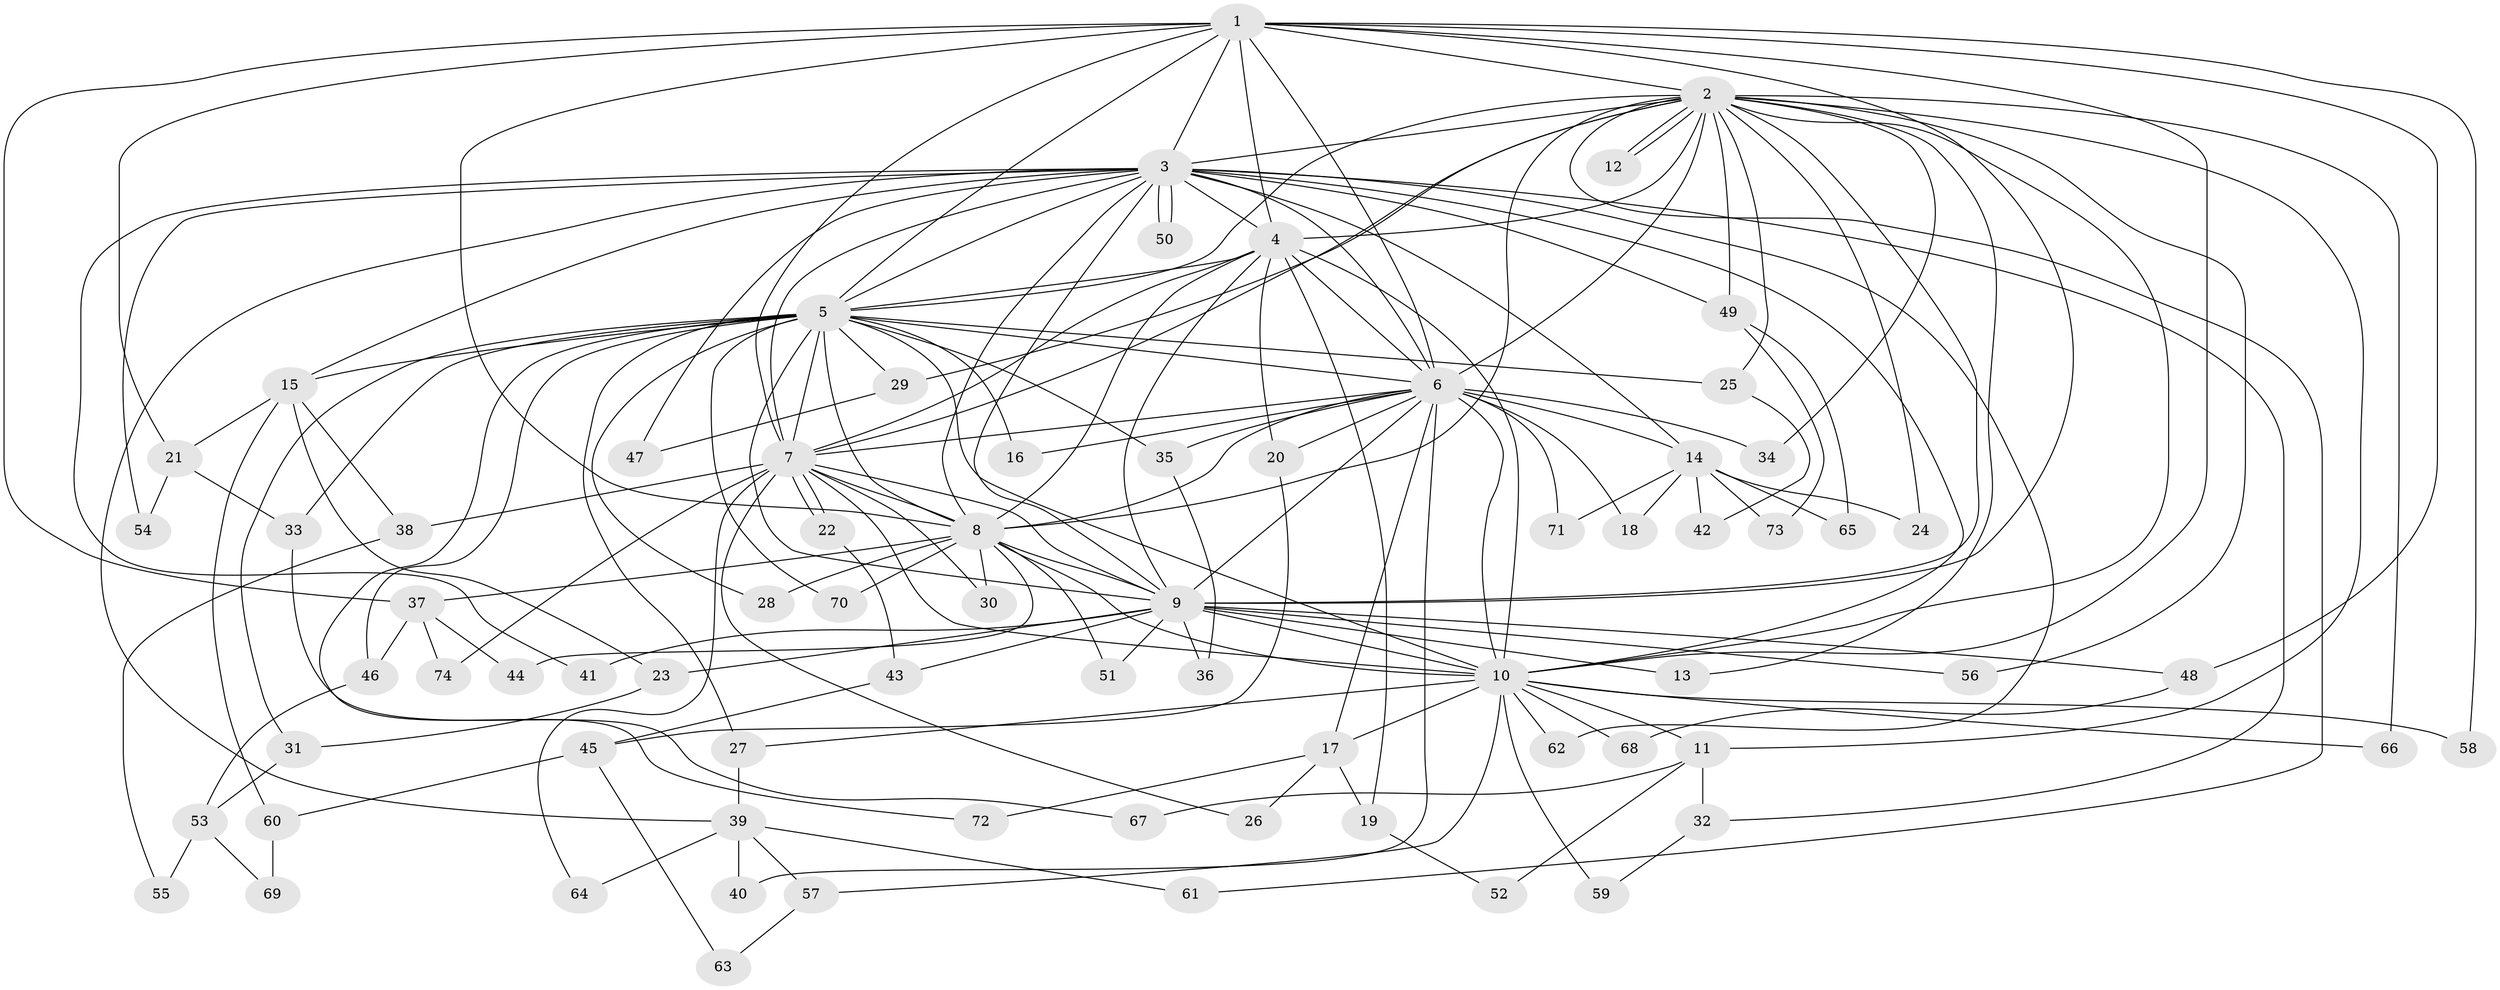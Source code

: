 // coarse degree distribution, {12: 0.058823529411764705, 19: 0.0392156862745098, 17: 0.0196078431372549, 16: 0.0392156862745098, 15: 0.0196078431372549, 5: 0.058823529411764705, 2: 0.39215686274509803, 6: 0.0784313725490196, 3: 0.2549019607843137, 4: 0.0392156862745098}
// Generated by graph-tools (version 1.1) at 2025/17/03/04/25 18:17:18]
// undirected, 74 vertices, 173 edges
graph export_dot {
graph [start="1"]
  node [color=gray90,style=filled];
  1;
  2;
  3;
  4;
  5;
  6;
  7;
  8;
  9;
  10;
  11;
  12;
  13;
  14;
  15;
  16;
  17;
  18;
  19;
  20;
  21;
  22;
  23;
  24;
  25;
  26;
  27;
  28;
  29;
  30;
  31;
  32;
  33;
  34;
  35;
  36;
  37;
  38;
  39;
  40;
  41;
  42;
  43;
  44;
  45;
  46;
  47;
  48;
  49;
  50;
  51;
  52;
  53;
  54;
  55;
  56;
  57;
  58;
  59;
  60;
  61;
  62;
  63;
  64;
  65;
  66;
  67;
  68;
  69;
  70;
  71;
  72;
  73;
  74;
  1 -- 2;
  1 -- 3;
  1 -- 4;
  1 -- 5;
  1 -- 6;
  1 -- 7;
  1 -- 8;
  1 -- 9;
  1 -- 10;
  1 -- 21;
  1 -- 37;
  1 -- 48;
  1 -- 58;
  2 -- 3;
  2 -- 4;
  2 -- 5;
  2 -- 6;
  2 -- 7;
  2 -- 8;
  2 -- 9;
  2 -- 10;
  2 -- 11;
  2 -- 12;
  2 -- 12;
  2 -- 13;
  2 -- 24;
  2 -- 25;
  2 -- 29;
  2 -- 34;
  2 -- 49;
  2 -- 56;
  2 -- 61;
  2 -- 66;
  3 -- 4;
  3 -- 5;
  3 -- 6;
  3 -- 7;
  3 -- 8;
  3 -- 9;
  3 -- 10;
  3 -- 14;
  3 -- 15;
  3 -- 32;
  3 -- 39;
  3 -- 41;
  3 -- 47;
  3 -- 49;
  3 -- 50;
  3 -- 50;
  3 -- 54;
  3 -- 62;
  4 -- 5;
  4 -- 6;
  4 -- 7;
  4 -- 8;
  4 -- 9;
  4 -- 10;
  4 -- 19;
  4 -- 20;
  5 -- 6;
  5 -- 7;
  5 -- 8;
  5 -- 9;
  5 -- 10;
  5 -- 15;
  5 -- 16;
  5 -- 25;
  5 -- 27;
  5 -- 28;
  5 -- 29;
  5 -- 31;
  5 -- 33;
  5 -- 35;
  5 -- 46;
  5 -- 70;
  5 -- 72;
  6 -- 7;
  6 -- 8;
  6 -- 9;
  6 -- 10;
  6 -- 14;
  6 -- 16;
  6 -- 17;
  6 -- 18;
  6 -- 20;
  6 -- 34;
  6 -- 35;
  6 -- 40;
  6 -- 71;
  7 -- 8;
  7 -- 9;
  7 -- 10;
  7 -- 22;
  7 -- 22;
  7 -- 26;
  7 -- 30;
  7 -- 38;
  7 -- 64;
  7 -- 74;
  8 -- 9;
  8 -- 10;
  8 -- 28;
  8 -- 30;
  8 -- 37;
  8 -- 44;
  8 -- 51;
  8 -- 70;
  9 -- 10;
  9 -- 13;
  9 -- 23;
  9 -- 36;
  9 -- 41;
  9 -- 43;
  9 -- 48;
  9 -- 51;
  9 -- 56;
  10 -- 11;
  10 -- 17;
  10 -- 27;
  10 -- 57;
  10 -- 58;
  10 -- 59;
  10 -- 62;
  10 -- 66;
  10 -- 68;
  11 -- 32;
  11 -- 52;
  11 -- 67;
  14 -- 18;
  14 -- 24;
  14 -- 42;
  14 -- 65;
  14 -- 71;
  14 -- 73;
  15 -- 21;
  15 -- 23;
  15 -- 38;
  15 -- 60;
  17 -- 19;
  17 -- 26;
  17 -- 72;
  19 -- 52;
  20 -- 45;
  21 -- 33;
  21 -- 54;
  22 -- 43;
  23 -- 31;
  25 -- 42;
  27 -- 39;
  29 -- 47;
  31 -- 53;
  32 -- 59;
  33 -- 67;
  35 -- 36;
  37 -- 44;
  37 -- 46;
  37 -- 74;
  38 -- 55;
  39 -- 40;
  39 -- 57;
  39 -- 61;
  39 -- 64;
  43 -- 45;
  45 -- 60;
  45 -- 63;
  46 -- 53;
  48 -- 68;
  49 -- 65;
  49 -- 73;
  53 -- 55;
  53 -- 69;
  57 -- 63;
  60 -- 69;
}
